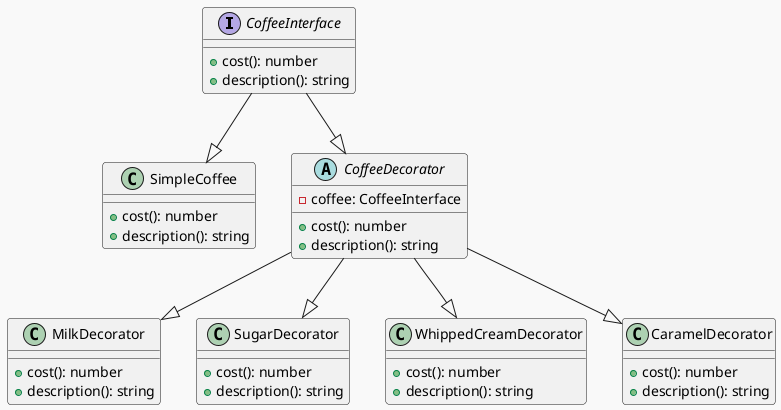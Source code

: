 @startuml airplane
!theme mars

interface CoffeeInterface {
  +cost(): number
  +description(): string
}

class SimpleCoffee {
  +cost(): number
  +description(): string
}

abstract class CoffeeDecorator {
  -coffee: CoffeeInterface
  +cost(): number
  +description(): string
}

class MilkDecorator {
  +cost(): number
  +description(): string
}

class SugarDecorator {
  +cost(): number
  +description(): string
}

class WhippedCreamDecorator {
  +cost(): number
  +description(): string
}

class CaramelDecorator {
  +cost(): number
  +description(): string
}

CoffeeInterface --|> SimpleCoffee
CoffeeInterface --|> CoffeeDecorator
CoffeeDecorator --|> MilkDecorator
CoffeeDecorator --|> SugarDecorator
CoffeeDecorator --|> WhippedCreamDecorator
CoffeeDecorator --|> CaramelDecorator



@enduml